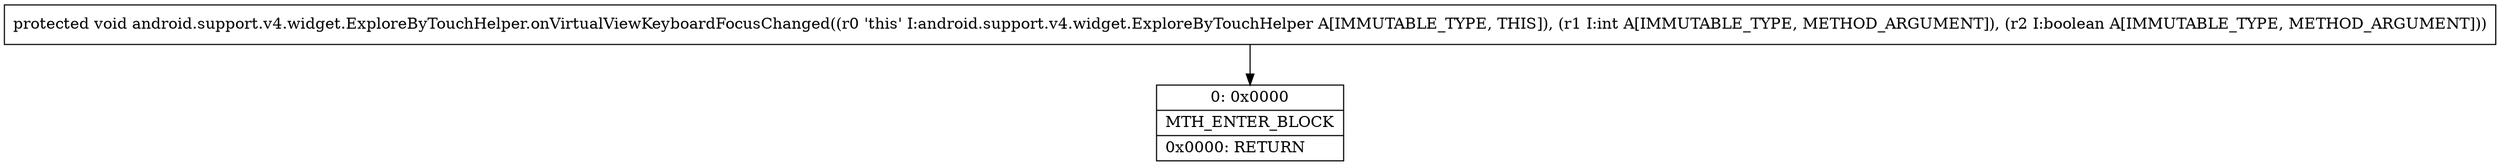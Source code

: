 digraph "CFG forandroid.support.v4.widget.ExploreByTouchHelper.onVirtualViewKeyboardFocusChanged(IZ)V" {
Node_0 [shape=record,label="{0\:\ 0x0000|MTH_ENTER_BLOCK\l|0x0000: RETURN   \l}"];
MethodNode[shape=record,label="{protected void android.support.v4.widget.ExploreByTouchHelper.onVirtualViewKeyboardFocusChanged((r0 'this' I:android.support.v4.widget.ExploreByTouchHelper A[IMMUTABLE_TYPE, THIS]), (r1 I:int A[IMMUTABLE_TYPE, METHOD_ARGUMENT]), (r2 I:boolean A[IMMUTABLE_TYPE, METHOD_ARGUMENT])) }"];
MethodNode -> Node_0;
}


